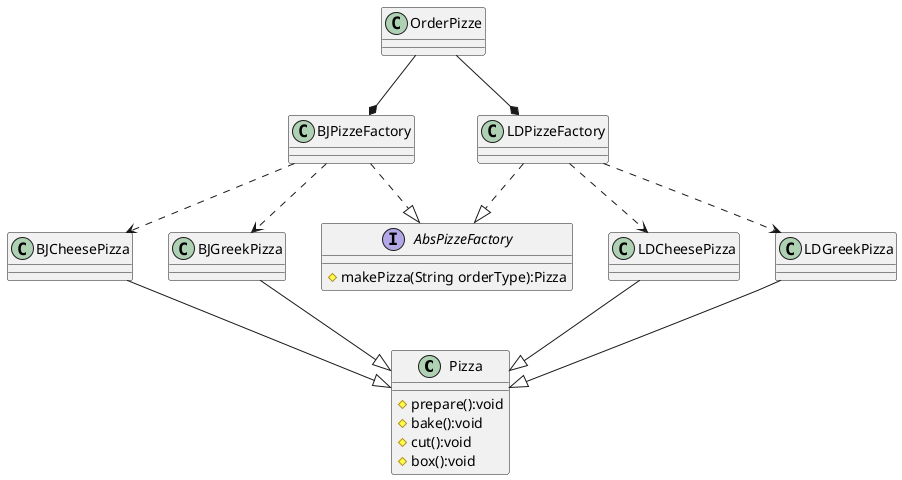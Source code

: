 @startuml

class Pizza
class OrderPizze
interface AbsPizzeFactory

BJCheesePizza --|> Pizza
BJGreekPizza --|> Pizza

LDCheesePizza --|> Pizza
LDGreekPizza --|> Pizza

BJPizzeFactory ..> BJCheesePizza
BJPizzeFactory ..> BJGreekPizza

LDPizzeFactory ..> LDCheesePizza
LDPizzeFactory ..> LDGreekPizza

BJPizzeFactory ..|> AbsPizzeFactory
LDPizzeFactory ..|> AbsPizzeFactory

OrderPizze --* BJPizzeFactory
OrderPizze --* LDPizzeFactory

class Pizza {
    #prepare():void
    #bake():void
    #cut():void
    #box():void
}

interface AbsPizzeFactory {
    #makePizza(String orderType):Pizza
}

@enduml